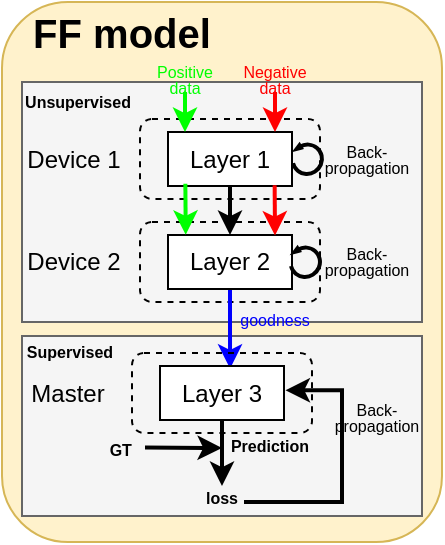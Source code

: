 <mxfile version="21.2.8" type="device">
  <diagram name="第 1 页" id="xeOu-SODPHD5GyWDxG54">
    <mxGraphModel dx="366" dy="273" grid="1" gridSize="10" guides="1" tooltips="1" connect="1" arrows="1" fold="1" page="1" pageScale="1" pageWidth="827" pageHeight="1169" math="0" shadow="0">
      <root>
        <mxCell id="0" />
        <mxCell id="1" parent="0" />
        <mxCell id="ejzirE-7CNavSG8sktgb-1" value="" style="rounded=1;whiteSpace=wrap;html=1;fillColor=#fff2cc;strokeColor=#d6b656;" vertex="1" parent="1">
          <mxGeometry x="140" y="100" width="220" height="270" as="geometry" />
        </mxCell>
        <mxCell id="ejzirE-7CNavSG8sktgb-2" value="&lt;font style=&quot;font-size: 20px;&quot;&gt;&lt;b&gt;FF model&lt;/b&gt;&lt;/font&gt;" style="text;html=1;strokeColor=none;fillColor=none;align=center;verticalAlign=middle;whiteSpace=wrap;rounded=0;" vertex="1" parent="1">
          <mxGeometry x="140" y="100" width="120" height="30" as="geometry" />
        </mxCell>
        <mxCell id="ejzirE-7CNavSG8sktgb-3" value="" style="rounded=0;whiteSpace=wrap;html=1;fillColor=#f5f5f5;fontColor=#333333;strokeColor=#666666;" vertex="1" parent="1">
          <mxGeometry x="150" y="140" width="200" height="120" as="geometry" />
        </mxCell>
        <mxCell id="ejzirE-7CNavSG8sktgb-4" value="" style="rounded=0;whiteSpace=wrap;html=1;fillColor=#f5f5f5;fontColor=#333333;strokeColor=#666666;" vertex="1" parent="1">
          <mxGeometry x="150" y="267" width="200" height="90" as="geometry" />
        </mxCell>
        <mxCell id="ejzirE-7CNavSG8sktgb-5" value="&lt;font style=&quot;font-size: 8px;&quot;&gt;&lt;b&gt;Unsupervised&lt;/b&gt;&lt;/font&gt;" style="text;html=1;strokeColor=none;fillColor=none;align=center;verticalAlign=middle;whiteSpace=wrap;rounded=0;" vertex="1" parent="1">
          <mxGeometry x="147" y="140" width="62" height="17" as="geometry" />
        </mxCell>
        <mxCell id="ejzirE-7CNavSG8sktgb-6" value="Device 1" style="text;html=1;strokeColor=none;fillColor=none;align=center;verticalAlign=middle;whiteSpace=wrap;rounded=0;" vertex="1" parent="1">
          <mxGeometry x="151" y="170" width="50" height="17" as="geometry" />
        </mxCell>
        <mxCell id="ejzirE-7CNavSG8sktgb-7" value="Device 2" style="text;html=1;strokeColor=none;fillColor=none;align=center;verticalAlign=middle;whiteSpace=wrap;rounded=0;" vertex="1" parent="1">
          <mxGeometry x="151" y="221.5" width="50" height="17" as="geometry" />
        </mxCell>
        <mxCell id="ejzirE-7CNavSG8sktgb-8" value="Master" style="text;html=1;strokeColor=none;fillColor=none;align=center;verticalAlign=middle;whiteSpace=wrap;rounded=0;" vertex="1" parent="1">
          <mxGeometry x="152" y="287" width="42" height="17" as="geometry" />
        </mxCell>
        <mxCell id="ejzirE-7CNavSG8sktgb-9" value="&lt;font style=&quot;font-size: 8px;&quot;&gt;&lt;b&gt;Supervised&lt;/b&gt;&lt;/font&gt;" style="text;html=1;strokeColor=none;fillColor=none;align=center;verticalAlign=middle;whiteSpace=wrap;rounded=0;" vertex="1" parent="1">
          <mxGeometry x="143" y="265" width="62" height="17" as="geometry" />
        </mxCell>
        <mxCell id="ejzirE-7CNavSG8sktgb-10" value="" style="rounded=1;whiteSpace=wrap;html=1;fillColor=none;dashed=1;" vertex="1" parent="1">
          <mxGeometry x="209" y="158.5" width="90" height="40" as="geometry" />
        </mxCell>
        <mxCell id="ejzirE-7CNavSG8sktgb-11" value="" style="rounded=1;whiteSpace=wrap;html=1;fillColor=none;dashed=1;" vertex="1" parent="1">
          <mxGeometry x="209" y="210" width="90" height="40" as="geometry" />
        </mxCell>
        <mxCell id="ejzirE-7CNavSG8sktgb-12" value="Layer 1" style="rounded=0;whiteSpace=wrap;html=1;" vertex="1" parent="1">
          <mxGeometry x="223" y="165" width="62" height="27" as="geometry" />
        </mxCell>
        <mxCell id="ejzirE-7CNavSG8sktgb-25" style="edgeStyle=orthogonalEdgeStyle;rounded=0;orthogonalLoop=1;jettySize=auto;html=1;entryX=0.565;entryY=0.049;entryDx=0;entryDy=0;entryPerimeter=0;strokeWidth=2;strokeColor=#0000FF;" edge="1" parent="1" source="ejzirE-7CNavSG8sktgb-13" target="ejzirE-7CNavSG8sktgb-15">
          <mxGeometry relative="1" as="geometry" />
        </mxCell>
        <mxCell id="ejzirE-7CNavSG8sktgb-13" value="Layer 2" style="rounded=0;whiteSpace=wrap;html=1;" vertex="1" parent="1">
          <mxGeometry x="223" y="216.5" width="62" height="27" as="geometry" />
        </mxCell>
        <mxCell id="ejzirE-7CNavSG8sktgb-14" value="" style="rounded=1;whiteSpace=wrap;html=1;fillColor=none;dashed=1;" vertex="1" parent="1">
          <mxGeometry x="205" y="275.5" width="90" height="40" as="geometry" />
        </mxCell>
        <mxCell id="ejzirE-7CNavSG8sktgb-34" style="edgeStyle=orthogonalEdgeStyle;rounded=0;orthogonalLoop=1;jettySize=auto;html=1;entryX=0.5;entryY=0;entryDx=0;entryDy=0;strokeWidth=2;" edge="1" parent="1" source="ejzirE-7CNavSG8sktgb-15" target="ejzirE-7CNavSG8sktgb-33">
          <mxGeometry relative="1" as="geometry" />
        </mxCell>
        <mxCell id="ejzirE-7CNavSG8sktgb-15" value="Layer 3" style="rounded=0;whiteSpace=wrap;html=1;" vertex="1" parent="1">
          <mxGeometry x="219" y="282" width="62" height="27" as="geometry" />
        </mxCell>
        <mxCell id="ejzirE-7CNavSG8sktgb-16" value="" style="verticalLabelPosition=bottom;html=1;verticalAlign=top;strokeWidth=2;shape=mxgraph.lean_mapping.physical_pull;pointerEvents=1;rotation=-135;strokeColor=#000000;" vertex="1" parent="1">
          <mxGeometry x="285" y="171" width="15" height="15" as="geometry" />
        </mxCell>
        <mxCell id="ejzirE-7CNavSG8sktgb-17" value="" style="verticalLabelPosition=bottom;html=1;verticalAlign=top;strokeWidth=2;shape=mxgraph.lean_mapping.physical_pull;pointerEvents=1;rotation=-135;strokeColor=#000000;" vertex="1" parent="1">
          <mxGeometry x="284" y="222.5" width="15" height="15" as="geometry" />
        </mxCell>
        <mxCell id="ejzirE-7CNavSG8sktgb-18" value="&lt;p style=&quot;line-height: 50%;&quot;&gt;&lt;font style=&quot;font-size: 8px;&quot;&gt;Back-propagation&lt;/font&gt;&lt;/p&gt;" style="text;html=1;strokeColor=none;fillColor=none;align=center;verticalAlign=middle;whiteSpace=wrap;rounded=0;" vertex="1" parent="1">
          <mxGeometry x="295" y="169" width="55" height="17" as="geometry" />
        </mxCell>
        <mxCell id="ejzirE-7CNavSG8sktgb-19" value="&lt;p style=&quot;line-height: 50%;&quot;&gt;&lt;font style=&quot;font-size: 8px;&quot;&gt;Back-propagation&lt;/font&gt;&lt;/p&gt;" style="text;html=1;strokeColor=none;fillColor=none;align=center;verticalAlign=middle;whiteSpace=wrap;rounded=0;" vertex="1" parent="1">
          <mxGeometry x="295" y="220.5" width="55" height="17" as="geometry" />
        </mxCell>
        <mxCell id="ejzirE-7CNavSG8sktgb-27" style="edgeStyle=orthogonalEdgeStyle;rounded=0;orthogonalLoop=1;jettySize=auto;html=1;entryX=0.145;entryY=0.012;entryDx=0;entryDy=0;entryPerimeter=0;strokeWidth=2;strokeColor=#00FF00;" edge="1" parent="1" source="ejzirE-7CNavSG8sktgb-20" target="ejzirE-7CNavSG8sktgb-12">
          <mxGeometry relative="1" as="geometry" />
        </mxCell>
        <mxCell id="ejzirE-7CNavSG8sktgb-20" value="&lt;p style=&quot;line-height: 50%;&quot;&gt;&lt;font color=&quot;#00ff00&quot; style=&quot;font-size: 8px;&quot;&gt;Positive data&lt;/font&gt;&lt;/p&gt;" style="text;html=1;strokeColor=none;fillColor=none;align=center;verticalAlign=middle;whiteSpace=wrap;rounded=0;" vertex="1" parent="1">
          <mxGeometry x="209" y="130" width="45" height="15" as="geometry" />
        </mxCell>
        <mxCell id="ejzirE-7CNavSG8sktgb-28" style="edgeStyle=orthogonalEdgeStyle;rounded=0;orthogonalLoop=1;jettySize=auto;html=1;entryX=0.871;entryY=0.037;entryDx=0;entryDy=0;entryPerimeter=0;strokeColor=#FF0000;strokeWidth=2;" edge="1" parent="1" source="ejzirE-7CNavSG8sktgb-21" target="ejzirE-7CNavSG8sktgb-12">
          <mxGeometry relative="1" as="geometry" />
        </mxCell>
        <mxCell id="ejzirE-7CNavSG8sktgb-21" value="&lt;p style=&quot;line-height: 50%;&quot;&gt;&lt;font color=&quot;#ff0000&quot; style=&quot;font-size: 8px;&quot;&gt;Negative data&lt;/font&gt;&lt;/p&gt;" style="text;html=1;strokeColor=none;fillColor=none;align=center;verticalAlign=middle;whiteSpace=wrap;rounded=0;" vertex="1" parent="1">
          <mxGeometry x="254" y="130" width="45" height="15" as="geometry" />
        </mxCell>
        <mxCell id="ejzirE-7CNavSG8sktgb-23" value="" style="endArrow=classic;html=1;rounded=0;exitX=0.5;exitY=1;exitDx=0;exitDy=0;entryX=0.5;entryY=0;entryDx=0;entryDy=0;strokeWidth=2;" edge="1" parent="1" source="ejzirE-7CNavSG8sktgb-12" target="ejzirE-7CNavSG8sktgb-13">
          <mxGeometry width="50" height="50" relative="1" as="geometry">
            <mxPoint x="230" y="240" as="sourcePoint" />
            <mxPoint x="280" y="190" as="targetPoint" />
          </mxGeometry>
        </mxCell>
        <mxCell id="ejzirE-7CNavSG8sktgb-26" value="&lt;p style=&quot;line-height: 50%;&quot;&gt;&lt;font color=&quot;#0000ff&quot; style=&quot;font-size: 8px;&quot;&gt;goodness&lt;/font&gt;&lt;/p&gt;" style="text;html=1;strokeColor=none;fillColor=none;align=center;verticalAlign=middle;whiteSpace=wrap;rounded=0;" vertex="1" parent="1">
          <mxGeometry x="254" y="250" width="45" height="15" as="geometry" />
        </mxCell>
        <mxCell id="ejzirE-7CNavSG8sktgb-29" style="edgeStyle=orthogonalEdgeStyle;rounded=0;orthogonalLoop=1;jettySize=auto;html=1;entryX=0.143;entryY=-0.003;entryDx=0;entryDy=0;entryPerimeter=0;strokeWidth=2;strokeColor=#00FF00;exitX=0.14;exitY=0.957;exitDx=0;exitDy=0;exitPerimeter=0;" edge="1" parent="1" source="ejzirE-7CNavSG8sktgb-12" target="ejzirE-7CNavSG8sktgb-13">
          <mxGeometry relative="1" as="geometry">
            <mxPoint x="231.4" y="192" as="sourcePoint" />
            <mxPoint x="231.4" y="212" as="targetPoint" />
          </mxGeometry>
        </mxCell>
        <mxCell id="ejzirE-7CNavSG8sktgb-31" style="edgeStyle=orthogonalEdgeStyle;rounded=0;orthogonalLoop=1;jettySize=auto;html=1;entryX=0.863;entryY=0.011;entryDx=0;entryDy=0;entryPerimeter=0;strokeColor=#FF0000;strokeWidth=2;exitX=0.86;exitY=0.986;exitDx=0;exitDy=0;exitPerimeter=0;" edge="1" parent="1" source="ejzirE-7CNavSG8sktgb-12" target="ejzirE-7CNavSG8sktgb-13">
          <mxGeometry relative="1" as="geometry">
            <mxPoint x="276.4" y="192" as="sourcePoint" />
            <mxPoint x="276.4" y="213" as="targetPoint" />
          </mxGeometry>
        </mxCell>
        <mxCell id="ejzirE-7CNavSG8sktgb-32" value="&lt;p style=&quot;line-height: 50%;&quot;&gt;&lt;font style=&quot;font-size: 8px;&quot;&gt;Back-propagation&lt;/font&gt;&lt;/p&gt;" style="text;html=1;strokeColor=none;fillColor=none;align=center;verticalAlign=middle;whiteSpace=wrap;rounded=0;" vertex="1" parent="1">
          <mxGeometry x="300" y="298.5" width="55" height="17" as="geometry" />
        </mxCell>
        <mxCell id="ejzirE-7CNavSG8sktgb-38" style="edgeStyle=orthogonalEdgeStyle;rounded=0;orthogonalLoop=1;jettySize=auto;html=1;entryX=1.012;entryY=0.449;entryDx=0;entryDy=0;entryPerimeter=0;strokeWidth=2;" edge="1" parent="1" source="ejzirE-7CNavSG8sktgb-33" target="ejzirE-7CNavSG8sktgb-15">
          <mxGeometry relative="1" as="geometry">
            <Array as="points">
              <mxPoint x="310" y="350" />
              <mxPoint x="310" y="294" />
            </Array>
          </mxGeometry>
        </mxCell>
        <mxCell id="ejzirE-7CNavSG8sktgb-33" value="&lt;p style=&quot;line-height: 50%;&quot;&gt;&lt;font style=&quot;font-size: 8px;&quot;&gt;&lt;b&gt;loss&lt;/b&gt;&lt;/font&gt;&lt;/p&gt;" style="text;html=1;strokeColor=none;fillColor=none;align=center;verticalAlign=middle;whiteSpace=wrap;rounded=0;" vertex="1" parent="1">
          <mxGeometry x="239" y="342" width="22" height="10" as="geometry" />
        </mxCell>
        <mxCell id="ejzirE-7CNavSG8sktgb-35" value="&lt;p style=&quot;line-height: 50%;&quot;&gt;&lt;span style=&quot;font-size: 8px;&quot;&gt;&lt;b&gt;Prediction&lt;/b&gt;&lt;/span&gt;&lt;/p&gt;" style="text;html=1;strokeColor=none;fillColor=none;align=center;verticalAlign=middle;whiteSpace=wrap;rounded=0;" vertex="1" parent="1">
          <mxGeometry x="253" y="315.5" width="42" height="10" as="geometry" />
        </mxCell>
        <mxCell id="ejzirE-7CNavSG8sktgb-36" value="&lt;p style=&quot;line-height: 50%;&quot;&gt;&lt;span style=&quot;font-size: 8px;&quot;&gt;&lt;b&gt;GT&amp;nbsp;&lt;/b&gt;&lt;/span&gt;&lt;/p&gt;" style="text;html=1;strokeColor=none;fillColor=none;align=center;verticalAlign=middle;whiteSpace=wrap;rounded=0;" vertex="1" parent="1">
          <mxGeometry x="188.5" y="315.5" width="23" height="14.5" as="geometry" />
        </mxCell>
        <mxCell id="ejzirE-7CNavSG8sktgb-37" value="" style="endArrow=classic;html=1;rounded=0;exitX=1;exitY=0.5;exitDx=0;exitDy=0;strokeWidth=2;" edge="1" parent="1" source="ejzirE-7CNavSG8sktgb-36">
          <mxGeometry width="50" height="50" relative="1" as="geometry">
            <mxPoint x="210" y="360" as="sourcePoint" />
            <mxPoint x="250" y="323" as="targetPoint" />
          </mxGeometry>
        </mxCell>
      </root>
    </mxGraphModel>
  </diagram>
</mxfile>
